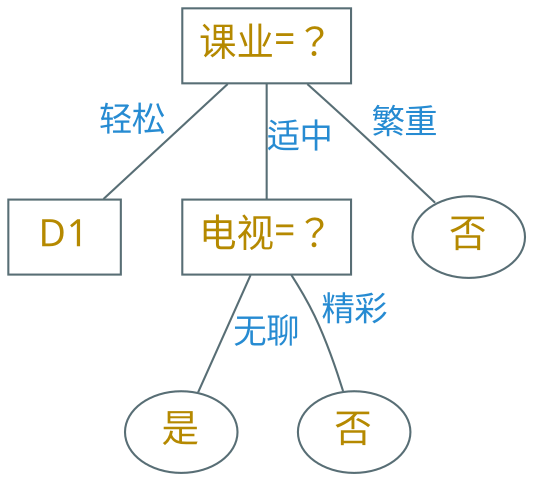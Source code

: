 digraph g {
    bgcolor=transparent
    graph [nodesep=0.4, ranksep=0.5]
    node [shape=box, color="#586e75", fontcolor="#b58900", fontsize=18, fontname="LXGWWenKai"]
    edge [arrowhead=none, color="#586e75", fontcolor="#268bd2", fontsize=16, fontname="LXGWWenKai"]

    "课业=？" -> "D1" [xlabel="轻松"]
    "课业=？" -> "电视=？" [label="适中"]

    node [shape=ellipse]

    "课业=？" -> "否" [headlabel="繁重", labeldistance=4]

    "电视=？" -> "是" [label="无聊"]

    n2 [label="否"]
    "电视=？" -> n2 [xlabel="精彩", labeldistance=3]
}